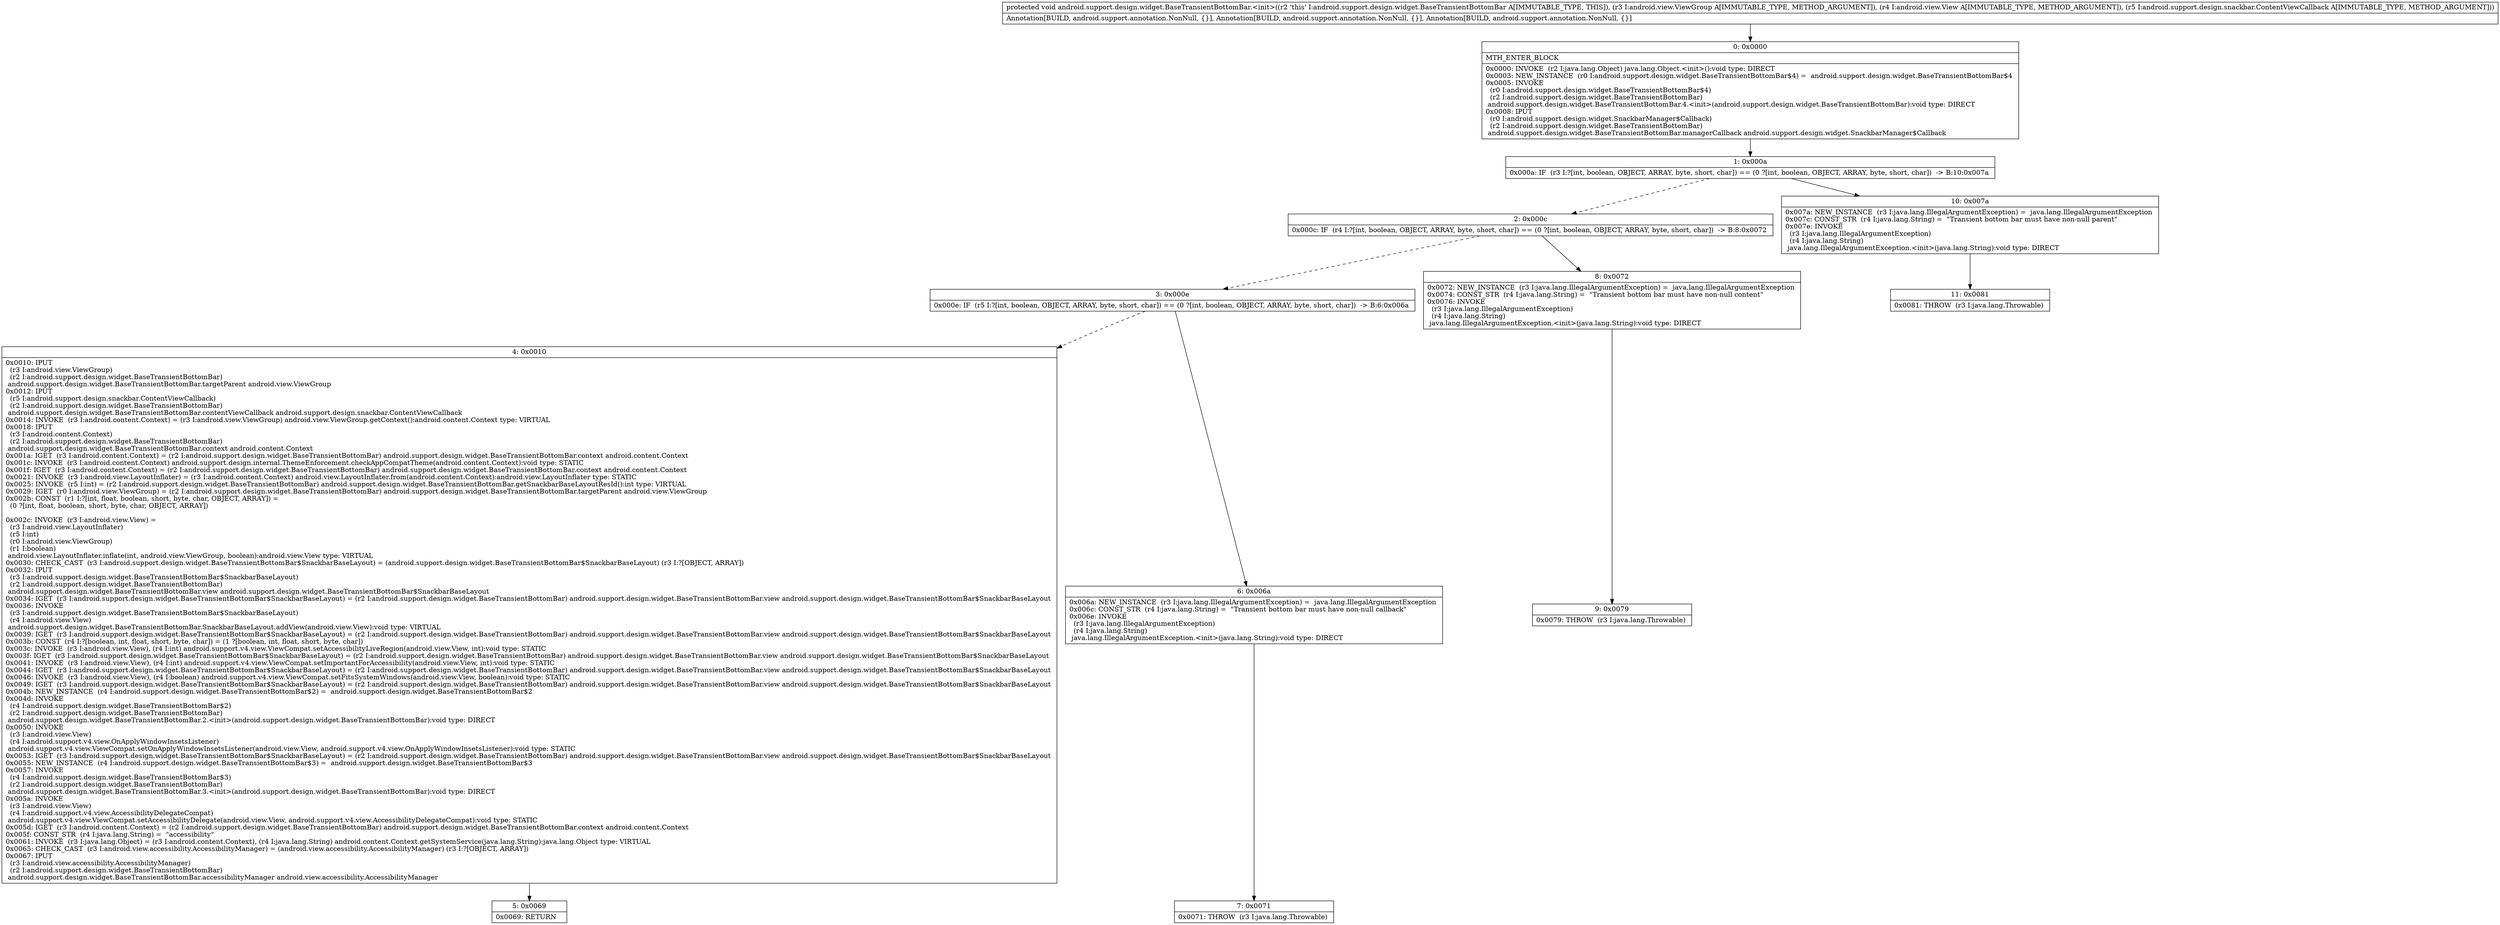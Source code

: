 digraph "CFG forandroid.support.design.widget.BaseTransientBottomBar.\<init\>(Landroid\/view\/ViewGroup;Landroid\/view\/View;Landroid\/support\/design\/snackbar\/ContentViewCallback;)V" {
Node_0 [shape=record,label="{0\:\ 0x0000|MTH_ENTER_BLOCK\l|0x0000: INVOKE  (r2 I:java.lang.Object) java.lang.Object.\<init\>():void type: DIRECT \l0x0003: NEW_INSTANCE  (r0 I:android.support.design.widget.BaseTransientBottomBar$4) =  android.support.design.widget.BaseTransientBottomBar$4 \l0x0005: INVOKE  \l  (r0 I:android.support.design.widget.BaseTransientBottomBar$4)\l  (r2 I:android.support.design.widget.BaseTransientBottomBar)\l android.support.design.widget.BaseTransientBottomBar.4.\<init\>(android.support.design.widget.BaseTransientBottomBar):void type: DIRECT \l0x0008: IPUT  \l  (r0 I:android.support.design.widget.SnackbarManager$Callback)\l  (r2 I:android.support.design.widget.BaseTransientBottomBar)\l android.support.design.widget.BaseTransientBottomBar.managerCallback android.support.design.widget.SnackbarManager$Callback \l}"];
Node_1 [shape=record,label="{1\:\ 0x000a|0x000a: IF  (r3 I:?[int, boolean, OBJECT, ARRAY, byte, short, char]) == (0 ?[int, boolean, OBJECT, ARRAY, byte, short, char])  \-\> B:10:0x007a \l}"];
Node_2 [shape=record,label="{2\:\ 0x000c|0x000c: IF  (r4 I:?[int, boolean, OBJECT, ARRAY, byte, short, char]) == (0 ?[int, boolean, OBJECT, ARRAY, byte, short, char])  \-\> B:8:0x0072 \l}"];
Node_3 [shape=record,label="{3\:\ 0x000e|0x000e: IF  (r5 I:?[int, boolean, OBJECT, ARRAY, byte, short, char]) == (0 ?[int, boolean, OBJECT, ARRAY, byte, short, char])  \-\> B:6:0x006a \l}"];
Node_4 [shape=record,label="{4\:\ 0x0010|0x0010: IPUT  \l  (r3 I:android.view.ViewGroup)\l  (r2 I:android.support.design.widget.BaseTransientBottomBar)\l android.support.design.widget.BaseTransientBottomBar.targetParent android.view.ViewGroup \l0x0012: IPUT  \l  (r5 I:android.support.design.snackbar.ContentViewCallback)\l  (r2 I:android.support.design.widget.BaseTransientBottomBar)\l android.support.design.widget.BaseTransientBottomBar.contentViewCallback android.support.design.snackbar.ContentViewCallback \l0x0014: INVOKE  (r3 I:android.content.Context) = (r3 I:android.view.ViewGroup) android.view.ViewGroup.getContext():android.content.Context type: VIRTUAL \l0x0018: IPUT  \l  (r3 I:android.content.Context)\l  (r2 I:android.support.design.widget.BaseTransientBottomBar)\l android.support.design.widget.BaseTransientBottomBar.context android.content.Context \l0x001a: IGET  (r3 I:android.content.Context) = (r2 I:android.support.design.widget.BaseTransientBottomBar) android.support.design.widget.BaseTransientBottomBar.context android.content.Context \l0x001c: INVOKE  (r3 I:android.content.Context) android.support.design.internal.ThemeEnforcement.checkAppCompatTheme(android.content.Context):void type: STATIC \l0x001f: IGET  (r3 I:android.content.Context) = (r2 I:android.support.design.widget.BaseTransientBottomBar) android.support.design.widget.BaseTransientBottomBar.context android.content.Context \l0x0021: INVOKE  (r3 I:android.view.LayoutInflater) = (r3 I:android.content.Context) android.view.LayoutInflater.from(android.content.Context):android.view.LayoutInflater type: STATIC \l0x0025: INVOKE  (r5 I:int) = (r2 I:android.support.design.widget.BaseTransientBottomBar) android.support.design.widget.BaseTransientBottomBar.getSnackbarBaseLayoutResId():int type: VIRTUAL \l0x0029: IGET  (r0 I:android.view.ViewGroup) = (r2 I:android.support.design.widget.BaseTransientBottomBar) android.support.design.widget.BaseTransientBottomBar.targetParent android.view.ViewGroup \l0x002b: CONST  (r1 I:?[int, float, boolean, short, byte, char, OBJECT, ARRAY]) = \l  (0 ?[int, float, boolean, short, byte, char, OBJECT, ARRAY])\l \l0x002c: INVOKE  (r3 I:android.view.View) = \l  (r3 I:android.view.LayoutInflater)\l  (r5 I:int)\l  (r0 I:android.view.ViewGroup)\l  (r1 I:boolean)\l android.view.LayoutInflater.inflate(int, android.view.ViewGroup, boolean):android.view.View type: VIRTUAL \l0x0030: CHECK_CAST  (r3 I:android.support.design.widget.BaseTransientBottomBar$SnackbarBaseLayout) = (android.support.design.widget.BaseTransientBottomBar$SnackbarBaseLayout) (r3 I:?[OBJECT, ARRAY]) \l0x0032: IPUT  \l  (r3 I:android.support.design.widget.BaseTransientBottomBar$SnackbarBaseLayout)\l  (r2 I:android.support.design.widget.BaseTransientBottomBar)\l android.support.design.widget.BaseTransientBottomBar.view android.support.design.widget.BaseTransientBottomBar$SnackbarBaseLayout \l0x0034: IGET  (r3 I:android.support.design.widget.BaseTransientBottomBar$SnackbarBaseLayout) = (r2 I:android.support.design.widget.BaseTransientBottomBar) android.support.design.widget.BaseTransientBottomBar.view android.support.design.widget.BaseTransientBottomBar$SnackbarBaseLayout \l0x0036: INVOKE  \l  (r3 I:android.support.design.widget.BaseTransientBottomBar$SnackbarBaseLayout)\l  (r4 I:android.view.View)\l android.support.design.widget.BaseTransientBottomBar.SnackbarBaseLayout.addView(android.view.View):void type: VIRTUAL \l0x0039: IGET  (r3 I:android.support.design.widget.BaseTransientBottomBar$SnackbarBaseLayout) = (r2 I:android.support.design.widget.BaseTransientBottomBar) android.support.design.widget.BaseTransientBottomBar.view android.support.design.widget.BaseTransientBottomBar$SnackbarBaseLayout \l0x003b: CONST  (r4 I:?[boolean, int, float, short, byte, char]) = (1 ?[boolean, int, float, short, byte, char]) \l0x003c: INVOKE  (r3 I:android.view.View), (r4 I:int) android.support.v4.view.ViewCompat.setAccessibilityLiveRegion(android.view.View, int):void type: STATIC \l0x003f: IGET  (r3 I:android.support.design.widget.BaseTransientBottomBar$SnackbarBaseLayout) = (r2 I:android.support.design.widget.BaseTransientBottomBar) android.support.design.widget.BaseTransientBottomBar.view android.support.design.widget.BaseTransientBottomBar$SnackbarBaseLayout \l0x0041: INVOKE  (r3 I:android.view.View), (r4 I:int) android.support.v4.view.ViewCompat.setImportantForAccessibility(android.view.View, int):void type: STATIC \l0x0044: IGET  (r3 I:android.support.design.widget.BaseTransientBottomBar$SnackbarBaseLayout) = (r2 I:android.support.design.widget.BaseTransientBottomBar) android.support.design.widget.BaseTransientBottomBar.view android.support.design.widget.BaseTransientBottomBar$SnackbarBaseLayout \l0x0046: INVOKE  (r3 I:android.view.View), (r4 I:boolean) android.support.v4.view.ViewCompat.setFitsSystemWindows(android.view.View, boolean):void type: STATIC \l0x0049: IGET  (r3 I:android.support.design.widget.BaseTransientBottomBar$SnackbarBaseLayout) = (r2 I:android.support.design.widget.BaseTransientBottomBar) android.support.design.widget.BaseTransientBottomBar.view android.support.design.widget.BaseTransientBottomBar$SnackbarBaseLayout \l0x004b: NEW_INSTANCE  (r4 I:android.support.design.widget.BaseTransientBottomBar$2) =  android.support.design.widget.BaseTransientBottomBar$2 \l0x004d: INVOKE  \l  (r4 I:android.support.design.widget.BaseTransientBottomBar$2)\l  (r2 I:android.support.design.widget.BaseTransientBottomBar)\l android.support.design.widget.BaseTransientBottomBar.2.\<init\>(android.support.design.widget.BaseTransientBottomBar):void type: DIRECT \l0x0050: INVOKE  \l  (r3 I:android.view.View)\l  (r4 I:android.support.v4.view.OnApplyWindowInsetsListener)\l android.support.v4.view.ViewCompat.setOnApplyWindowInsetsListener(android.view.View, android.support.v4.view.OnApplyWindowInsetsListener):void type: STATIC \l0x0053: IGET  (r3 I:android.support.design.widget.BaseTransientBottomBar$SnackbarBaseLayout) = (r2 I:android.support.design.widget.BaseTransientBottomBar) android.support.design.widget.BaseTransientBottomBar.view android.support.design.widget.BaseTransientBottomBar$SnackbarBaseLayout \l0x0055: NEW_INSTANCE  (r4 I:android.support.design.widget.BaseTransientBottomBar$3) =  android.support.design.widget.BaseTransientBottomBar$3 \l0x0057: INVOKE  \l  (r4 I:android.support.design.widget.BaseTransientBottomBar$3)\l  (r2 I:android.support.design.widget.BaseTransientBottomBar)\l android.support.design.widget.BaseTransientBottomBar.3.\<init\>(android.support.design.widget.BaseTransientBottomBar):void type: DIRECT \l0x005a: INVOKE  \l  (r3 I:android.view.View)\l  (r4 I:android.support.v4.view.AccessibilityDelegateCompat)\l android.support.v4.view.ViewCompat.setAccessibilityDelegate(android.view.View, android.support.v4.view.AccessibilityDelegateCompat):void type: STATIC \l0x005d: IGET  (r3 I:android.content.Context) = (r2 I:android.support.design.widget.BaseTransientBottomBar) android.support.design.widget.BaseTransientBottomBar.context android.content.Context \l0x005f: CONST_STR  (r4 I:java.lang.String) =  \"accessibility\" \l0x0061: INVOKE  (r3 I:java.lang.Object) = (r3 I:android.content.Context), (r4 I:java.lang.String) android.content.Context.getSystemService(java.lang.String):java.lang.Object type: VIRTUAL \l0x0065: CHECK_CAST  (r3 I:android.view.accessibility.AccessibilityManager) = (android.view.accessibility.AccessibilityManager) (r3 I:?[OBJECT, ARRAY]) \l0x0067: IPUT  \l  (r3 I:android.view.accessibility.AccessibilityManager)\l  (r2 I:android.support.design.widget.BaseTransientBottomBar)\l android.support.design.widget.BaseTransientBottomBar.accessibilityManager android.view.accessibility.AccessibilityManager \l}"];
Node_5 [shape=record,label="{5\:\ 0x0069|0x0069: RETURN   \l}"];
Node_6 [shape=record,label="{6\:\ 0x006a|0x006a: NEW_INSTANCE  (r3 I:java.lang.IllegalArgumentException) =  java.lang.IllegalArgumentException \l0x006c: CONST_STR  (r4 I:java.lang.String) =  \"Transient bottom bar must have non\-null callback\" \l0x006e: INVOKE  \l  (r3 I:java.lang.IllegalArgumentException)\l  (r4 I:java.lang.String)\l java.lang.IllegalArgumentException.\<init\>(java.lang.String):void type: DIRECT \l}"];
Node_7 [shape=record,label="{7\:\ 0x0071|0x0071: THROW  (r3 I:java.lang.Throwable) \l}"];
Node_8 [shape=record,label="{8\:\ 0x0072|0x0072: NEW_INSTANCE  (r3 I:java.lang.IllegalArgumentException) =  java.lang.IllegalArgumentException \l0x0074: CONST_STR  (r4 I:java.lang.String) =  \"Transient bottom bar must have non\-null content\" \l0x0076: INVOKE  \l  (r3 I:java.lang.IllegalArgumentException)\l  (r4 I:java.lang.String)\l java.lang.IllegalArgumentException.\<init\>(java.lang.String):void type: DIRECT \l}"];
Node_9 [shape=record,label="{9\:\ 0x0079|0x0079: THROW  (r3 I:java.lang.Throwable) \l}"];
Node_10 [shape=record,label="{10\:\ 0x007a|0x007a: NEW_INSTANCE  (r3 I:java.lang.IllegalArgumentException) =  java.lang.IllegalArgumentException \l0x007c: CONST_STR  (r4 I:java.lang.String) =  \"Transient bottom bar must have non\-null parent\" \l0x007e: INVOKE  \l  (r3 I:java.lang.IllegalArgumentException)\l  (r4 I:java.lang.String)\l java.lang.IllegalArgumentException.\<init\>(java.lang.String):void type: DIRECT \l}"];
Node_11 [shape=record,label="{11\:\ 0x0081|0x0081: THROW  (r3 I:java.lang.Throwable) \l}"];
MethodNode[shape=record,label="{protected void android.support.design.widget.BaseTransientBottomBar.\<init\>((r2 'this' I:android.support.design.widget.BaseTransientBottomBar A[IMMUTABLE_TYPE, THIS]), (r3 I:android.view.ViewGroup A[IMMUTABLE_TYPE, METHOD_ARGUMENT]), (r4 I:android.view.View A[IMMUTABLE_TYPE, METHOD_ARGUMENT]), (r5 I:android.support.design.snackbar.ContentViewCallback A[IMMUTABLE_TYPE, METHOD_ARGUMENT]))  | Annotation[BUILD, android.support.annotation.NonNull, \{\}], Annotation[BUILD, android.support.annotation.NonNull, \{\}], Annotation[BUILD, android.support.annotation.NonNull, \{\}]\l}"];
MethodNode -> Node_0;
Node_0 -> Node_1;
Node_1 -> Node_2[style=dashed];
Node_1 -> Node_10;
Node_2 -> Node_3[style=dashed];
Node_2 -> Node_8;
Node_3 -> Node_4[style=dashed];
Node_3 -> Node_6;
Node_4 -> Node_5;
Node_6 -> Node_7;
Node_8 -> Node_9;
Node_10 -> Node_11;
}

